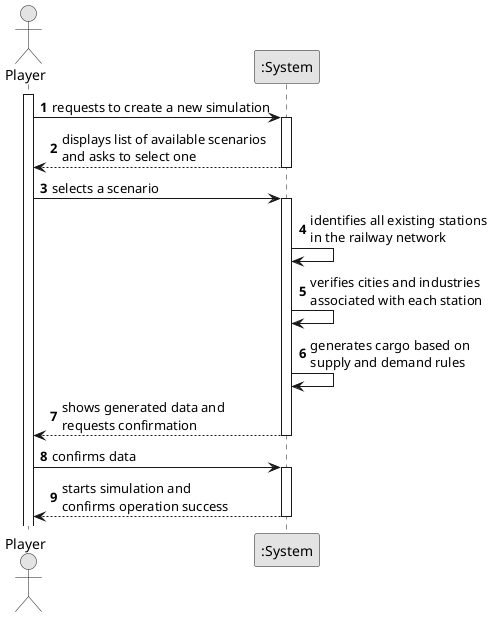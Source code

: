 @startuml
skinparam monochrome true
skinparam packageStyle rectangle
skinparam shadowing false

autonumber

actor "Player" as Employee
participant ":System" as System

activate Employee

    Employee -> System : requests to create a new simulation
    activate System

        System --> Employee : displays list of available scenarios\nand asks to select one
    deactivate System

    Employee -> System : selects a scenario
    activate System

        System -> System : identifies all existing stations\nin the railway network
        System -> System : verifies cities and industries\nassociated with each station
        System -> System : generates cargo based on\nsupply and demand rules
        System --> Employee : shows generated data and\nrequests confirmation
    deactivate System

    Employee -> System : confirms data
    activate System

        System --> Employee : starts simulation and\nconfirms operation success
    deactivate System

@enduml
